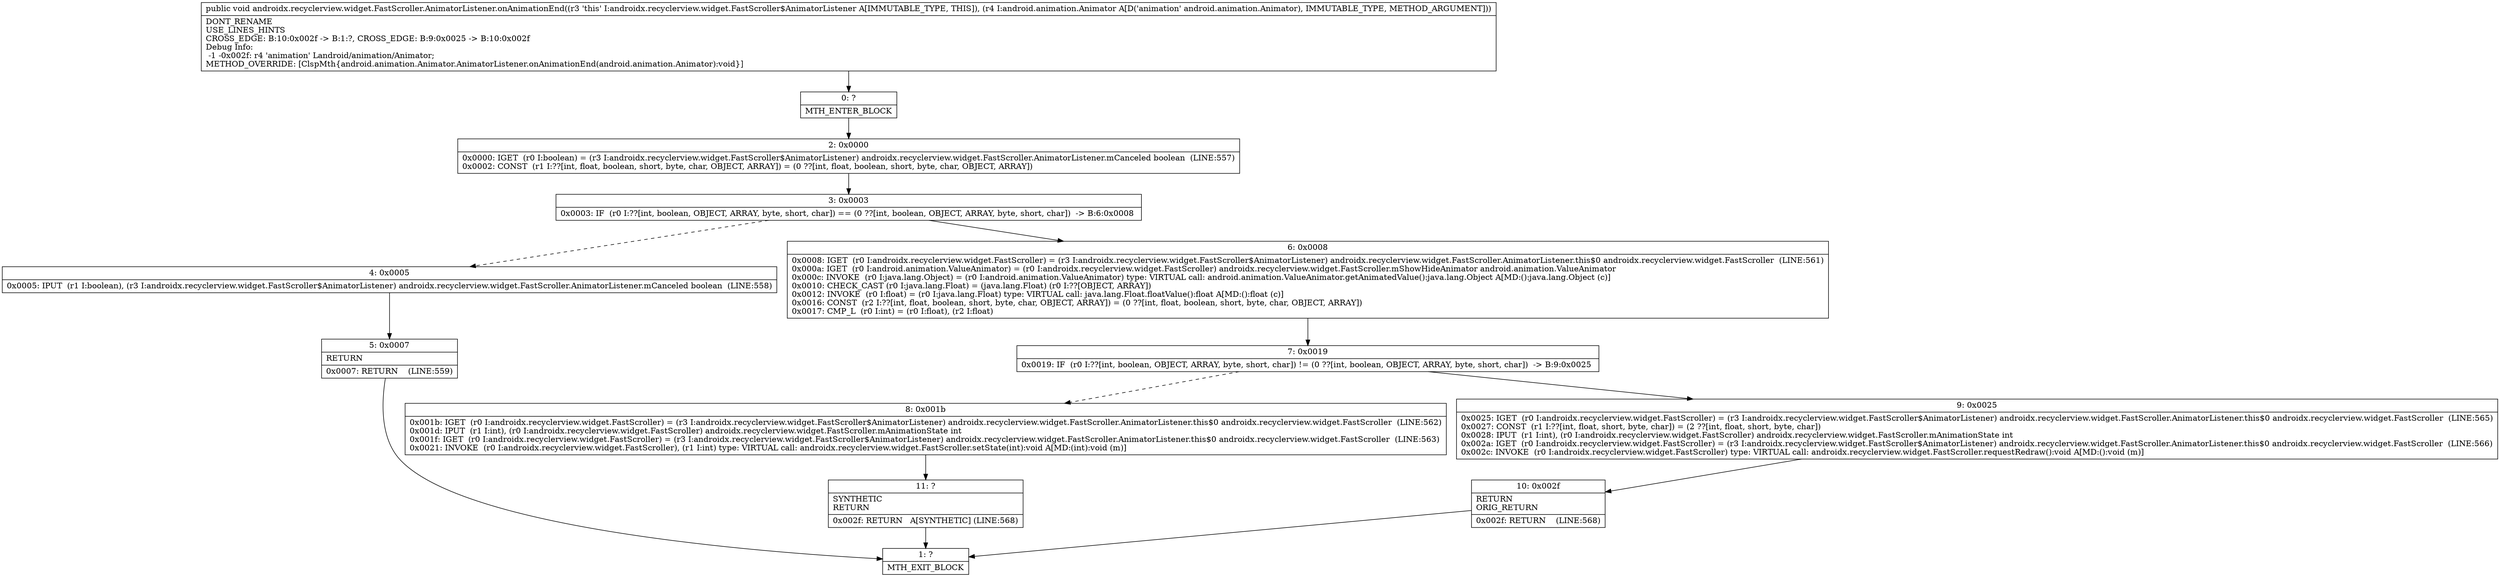 digraph "CFG forandroidx.recyclerview.widget.FastScroller.AnimatorListener.onAnimationEnd(Landroid\/animation\/Animator;)V" {
Node_0 [shape=record,label="{0\:\ ?|MTH_ENTER_BLOCK\l}"];
Node_2 [shape=record,label="{2\:\ 0x0000|0x0000: IGET  (r0 I:boolean) = (r3 I:androidx.recyclerview.widget.FastScroller$AnimatorListener) androidx.recyclerview.widget.FastScroller.AnimatorListener.mCanceled boolean  (LINE:557)\l0x0002: CONST  (r1 I:??[int, float, boolean, short, byte, char, OBJECT, ARRAY]) = (0 ??[int, float, boolean, short, byte, char, OBJECT, ARRAY]) \l}"];
Node_3 [shape=record,label="{3\:\ 0x0003|0x0003: IF  (r0 I:??[int, boolean, OBJECT, ARRAY, byte, short, char]) == (0 ??[int, boolean, OBJECT, ARRAY, byte, short, char])  \-\> B:6:0x0008 \l}"];
Node_4 [shape=record,label="{4\:\ 0x0005|0x0005: IPUT  (r1 I:boolean), (r3 I:androidx.recyclerview.widget.FastScroller$AnimatorListener) androidx.recyclerview.widget.FastScroller.AnimatorListener.mCanceled boolean  (LINE:558)\l}"];
Node_5 [shape=record,label="{5\:\ 0x0007|RETURN\l|0x0007: RETURN    (LINE:559)\l}"];
Node_1 [shape=record,label="{1\:\ ?|MTH_EXIT_BLOCK\l}"];
Node_6 [shape=record,label="{6\:\ 0x0008|0x0008: IGET  (r0 I:androidx.recyclerview.widget.FastScroller) = (r3 I:androidx.recyclerview.widget.FastScroller$AnimatorListener) androidx.recyclerview.widget.FastScroller.AnimatorListener.this$0 androidx.recyclerview.widget.FastScroller  (LINE:561)\l0x000a: IGET  (r0 I:android.animation.ValueAnimator) = (r0 I:androidx.recyclerview.widget.FastScroller) androidx.recyclerview.widget.FastScroller.mShowHideAnimator android.animation.ValueAnimator \l0x000c: INVOKE  (r0 I:java.lang.Object) = (r0 I:android.animation.ValueAnimator) type: VIRTUAL call: android.animation.ValueAnimator.getAnimatedValue():java.lang.Object A[MD:():java.lang.Object (c)]\l0x0010: CHECK_CAST (r0 I:java.lang.Float) = (java.lang.Float) (r0 I:??[OBJECT, ARRAY]) \l0x0012: INVOKE  (r0 I:float) = (r0 I:java.lang.Float) type: VIRTUAL call: java.lang.Float.floatValue():float A[MD:():float (c)]\l0x0016: CONST  (r2 I:??[int, float, boolean, short, byte, char, OBJECT, ARRAY]) = (0 ??[int, float, boolean, short, byte, char, OBJECT, ARRAY]) \l0x0017: CMP_L  (r0 I:int) = (r0 I:float), (r2 I:float) \l}"];
Node_7 [shape=record,label="{7\:\ 0x0019|0x0019: IF  (r0 I:??[int, boolean, OBJECT, ARRAY, byte, short, char]) != (0 ??[int, boolean, OBJECT, ARRAY, byte, short, char])  \-\> B:9:0x0025 \l}"];
Node_8 [shape=record,label="{8\:\ 0x001b|0x001b: IGET  (r0 I:androidx.recyclerview.widget.FastScroller) = (r3 I:androidx.recyclerview.widget.FastScroller$AnimatorListener) androidx.recyclerview.widget.FastScroller.AnimatorListener.this$0 androidx.recyclerview.widget.FastScroller  (LINE:562)\l0x001d: IPUT  (r1 I:int), (r0 I:androidx.recyclerview.widget.FastScroller) androidx.recyclerview.widget.FastScroller.mAnimationState int \l0x001f: IGET  (r0 I:androidx.recyclerview.widget.FastScroller) = (r3 I:androidx.recyclerview.widget.FastScroller$AnimatorListener) androidx.recyclerview.widget.FastScroller.AnimatorListener.this$0 androidx.recyclerview.widget.FastScroller  (LINE:563)\l0x0021: INVOKE  (r0 I:androidx.recyclerview.widget.FastScroller), (r1 I:int) type: VIRTUAL call: androidx.recyclerview.widget.FastScroller.setState(int):void A[MD:(int):void (m)]\l}"];
Node_11 [shape=record,label="{11\:\ ?|SYNTHETIC\lRETURN\l|0x002f: RETURN   A[SYNTHETIC] (LINE:568)\l}"];
Node_9 [shape=record,label="{9\:\ 0x0025|0x0025: IGET  (r0 I:androidx.recyclerview.widget.FastScroller) = (r3 I:androidx.recyclerview.widget.FastScroller$AnimatorListener) androidx.recyclerview.widget.FastScroller.AnimatorListener.this$0 androidx.recyclerview.widget.FastScroller  (LINE:565)\l0x0027: CONST  (r1 I:??[int, float, short, byte, char]) = (2 ??[int, float, short, byte, char]) \l0x0028: IPUT  (r1 I:int), (r0 I:androidx.recyclerview.widget.FastScroller) androidx.recyclerview.widget.FastScroller.mAnimationState int \l0x002a: IGET  (r0 I:androidx.recyclerview.widget.FastScroller) = (r3 I:androidx.recyclerview.widget.FastScroller$AnimatorListener) androidx.recyclerview.widget.FastScroller.AnimatorListener.this$0 androidx.recyclerview.widget.FastScroller  (LINE:566)\l0x002c: INVOKE  (r0 I:androidx.recyclerview.widget.FastScroller) type: VIRTUAL call: androidx.recyclerview.widget.FastScroller.requestRedraw():void A[MD:():void (m)]\l}"];
Node_10 [shape=record,label="{10\:\ 0x002f|RETURN\lORIG_RETURN\l|0x002f: RETURN    (LINE:568)\l}"];
MethodNode[shape=record,label="{public void androidx.recyclerview.widget.FastScroller.AnimatorListener.onAnimationEnd((r3 'this' I:androidx.recyclerview.widget.FastScroller$AnimatorListener A[IMMUTABLE_TYPE, THIS]), (r4 I:android.animation.Animator A[D('animation' android.animation.Animator), IMMUTABLE_TYPE, METHOD_ARGUMENT]))  | DONT_RENAME\lUSE_LINES_HINTS\lCROSS_EDGE: B:10:0x002f \-\> B:1:?, CROSS_EDGE: B:9:0x0025 \-\> B:10:0x002f\lDebug Info:\l  \-1 \-0x002f: r4 'animation' Landroid\/animation\/Animator;\lMETHOD_OVERRIDE: [ClspMth\{android.animation.Animator.AnimatorListener.onAnimationEnd(android.animation.Animator):void\}]\l}"];
MethodNode -> Node_0;Node_0 -> Node_2;
Node_2 -> Node_3;
Node_3 -> Node_4[style=dashed];
Node_3 -> Node_6;
Node_4 -> Node_5;
Node_5 -> Node_1;
Node_6 -> Node_7;
Node_7 -> Node_8[style=dashed];
Node_7 -> Node_9;
Node_8 -> Node_11;
Node_11 -> Node_1;
Node_9 -> Node_10;
Node_10 -> Node_1;
}

